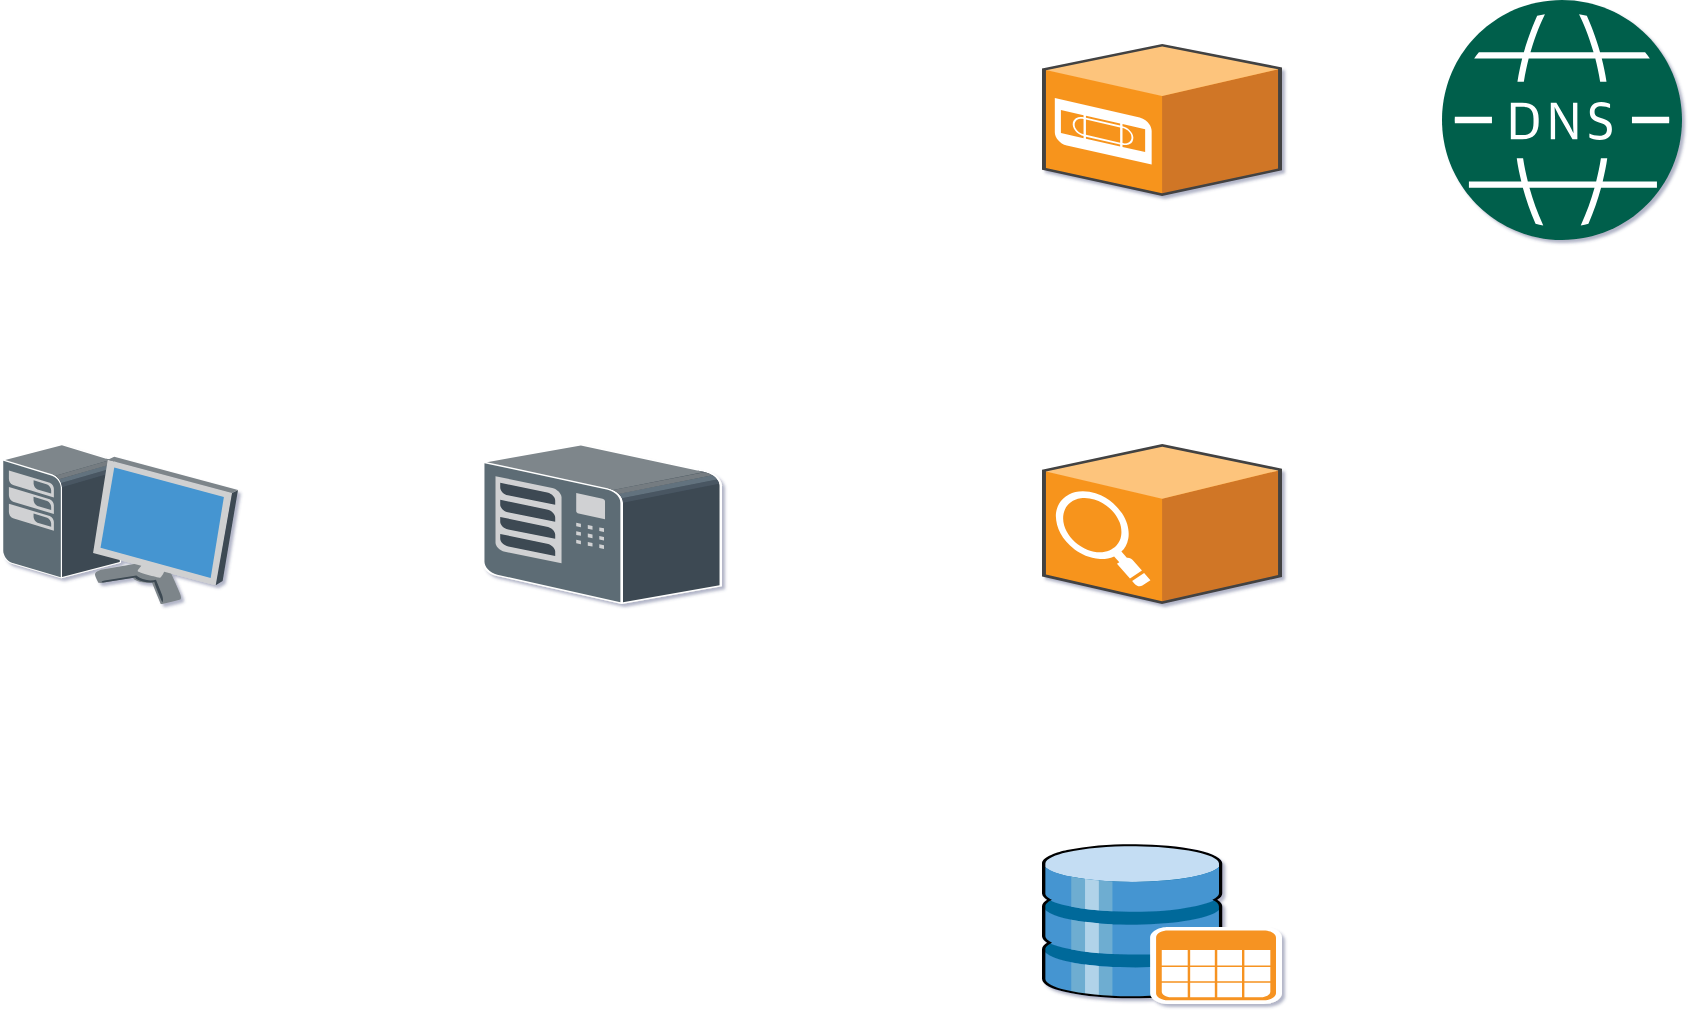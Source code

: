 <mxfile version="18.1.1" type="github">
  <diagram id="RUY9uKoAq_wBMj9XJ3xV" name="Page-1">
    <mxGraphModel dx="1123" dy="601" grid="1" gridSize="10" guides="1" tooltips="1" connect="1" arrows="1" fold="1" page="1" pageScale="1" pageWidth="1169" pageHeight="827" math="0" shadow="1">
      <root>
        <mxCell id="0" />
        <mxCell id="1" parent="0" />
        <mxCell id="WYZDTBI8hpZmAs6h1OOB-1" value="" style="sketch=0;shadow=0;dashed=0;html=1;labelPosition=center;verticalLabelPosition=bottom;verticalAlign=top;align=center;outlineConnect=0;shape=mxgraph.veeam.3d.workstation;" vertex="1" parent="1">
          <mxGeometry x="120" y="320" width="118" height="80" as="geometry" />
        </mxCell>
        <mxCell id="WYZDTBI8hpZmAs6h1OOB-2" value="" style="sketch=0;shadow=0;dashed=0;html=1;labelPosition=center;verticalLabelPosition=bottom;verticalAlign=top;align=center;outlineConnect=0;shape=mxgraph.veeam.3d.tape_library;" vertex="1" parent="1">
          <mxGeometry x="360" y="320" width="120" height="80" as="geometry" />
        </mxCell>
        <mxCell id="WYZDTBI8hpZmAs6h1OOB-3" value="" style="sketch=0;shadow=0;dashed=0;html=1;labelPosition=center;verticalLabelPosition=bottom;verticalAlign=top;align=center;outlineConnect=0;shape=mxgraph.veeam.3d.database;" vertex="1" parent="1">
          <mxGeometry x="640" y="520" width="120" height="80" as="geometry" />
        </mxCell>
        <mxCell id="WYZDTBI8hpZmAs6h1OOB-4" value="" style="sketch=0;shadow=0;dashed=0;html=1;labelPosition=center;verticalLabelPosition=bottom;verticalAlign=top;align=center;outlineConnect=0;shape=mxgraph.veeam.3d.tape_server;" vertex="1" parent="1">
          <mxGeometry x="640" y="120" width="120" height="76" as="geometry" />
        </mxCell>
        <mxCell id="WYZDTBI8hpZmAs6h1OOB-5" value="" style="sketch=0;pointerEvents=1;shadow=0;dashed=0;html=1;strokeColor=none;fillColor=#005F4B;labelPosition=center;verticalLabelPosition=bottom;verticalAlign=top;align=center;outlineConnect=0;shape=mxgraph.veeam2.dns;" vertex="1" parent="1">
          <mxGeometry x="840" y="98" width="120" height="120" as="geometry" />
        </mxCell>
        <mxCell id="WYZDTBI8hpZmAs6h1OOB-7" value="" style="sketch=0;shadow=0;dashed=0;html=1;labelPosition=center;verticalLabelPosition=bottom;verticalAlign=top;align=center;outlineConnect=0;shape=mxgraph.veeam.3d.veeam_backup_search_server;" vertex="1" parent="1">
          <mxGeometry x="640" y="320" width="120" height="80" as="geometry" />
        </mxCell>
      </root>
    </mxGraphModel>
  </diagram>
</mxfile>
